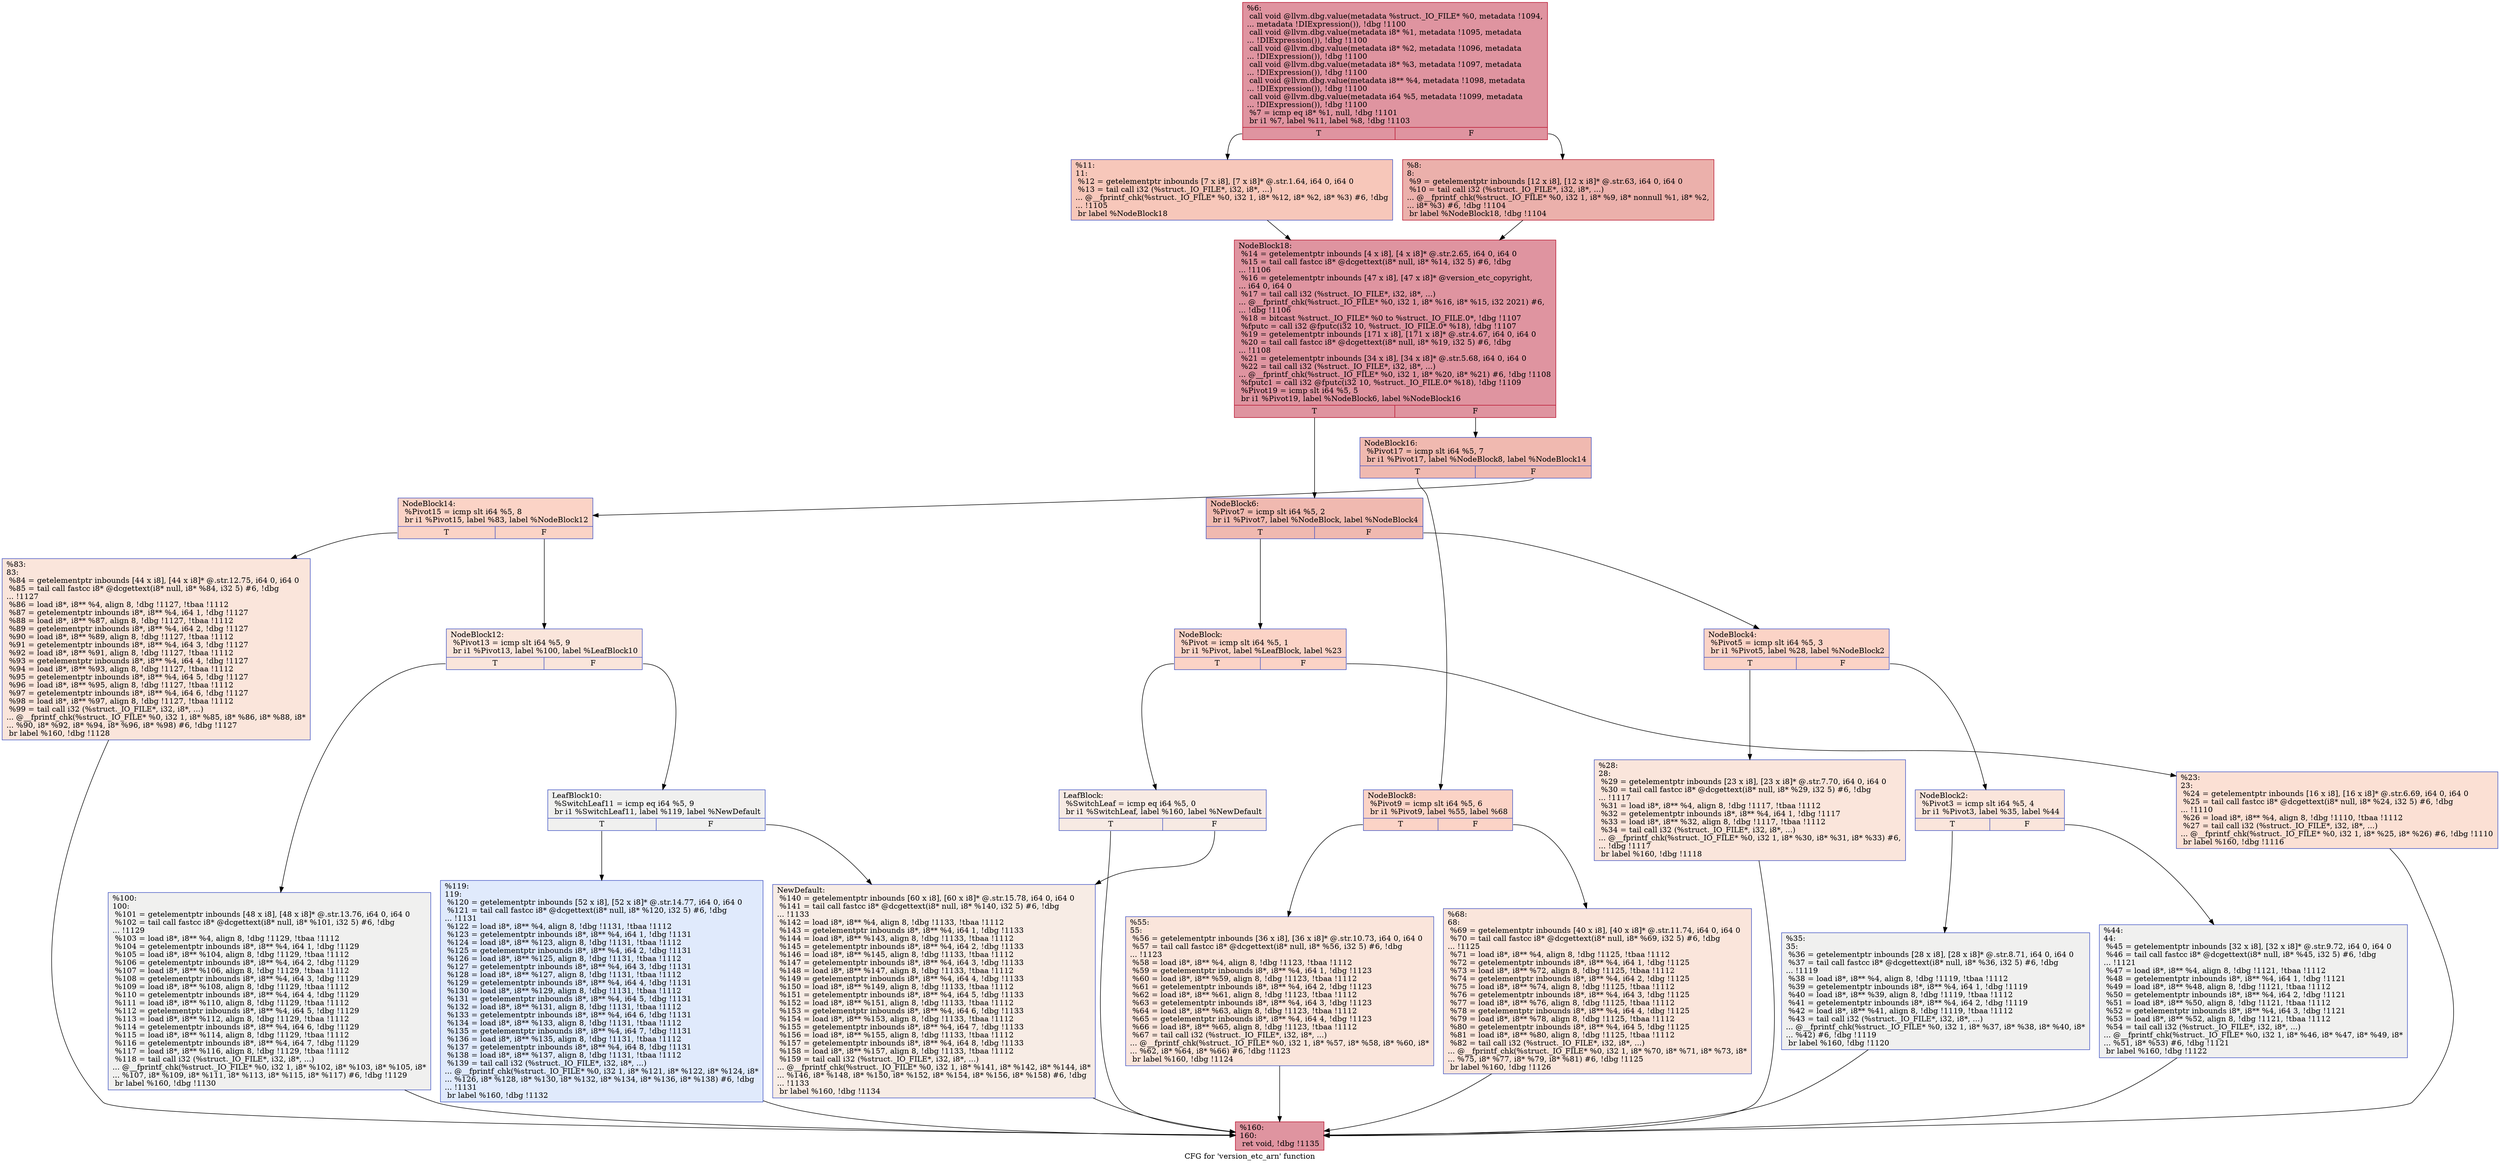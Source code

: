 digraph "CFG for 'version_etc_arn' function" {
	label="CFG for 'version_etc_arn' function";

	Node0x14cf790 [shape=record,color="#b70d28ff", style=filled, fillcolor="#b70d2870",label="{%6:\l  call void @llvm.dbg.value(metadata %struct._IO_FILE* %0, metadata !1094,\l... metadata !DIExpression()), !dbg !1100\l  call void @llvm.dbg.value(metadata i8* %1, metadata !1095, metadata\l... !DIExpression()), !dbg !1100\l  call void @llvm.dbg.value(metadata i8* %2, metadata !1096, metadata\l... !DIExpression()), !dbg !1100\l  call void @llvm.dbg.value(metadata i8* %3, metadata !1097, metadata\l... !DIExpression()), !dbg !1100\l  call void @llvm.dbg.value(metadata i8** %4, metadata !1098, metadata\l... !DIExpression()), !dbg !1100\l  call void @llvm.dbg.value(metadata i64 %5, metadata !1099, metadata\l... !DIExpression()), !dbg !1100\l  %7 = icmp eq i8* %1, null, !dbg !1101\l  br i1 %7, label %11, label %8, !dbg !1103\l|{<s0>T|<s1>F}}"];
	Node0x14cf790:s0 -> Node0x14cfa00;
	Node0x14cf790:s1 -> Node0x14cf9b0;
	Node0x14cf9b0 [shape=record,color="#b70d28ff", style=filled, fillcolor="#d24b4070",label="{%8:\l8:                                                \l  %9 = getelementptr inbounds [12 x i8], [12 x i8]* @.str.63, i64 0, i64 0\l  %10 = tail call i32 (%struct._IO_FILE*, i32, i8*, ...)\l... @__fprintf_chk(%struct._IO_FILE* %0, i32 1, i8* %9, i8* nonnull %1, i8* %2,\l... i8* %3) #6, !dbg !1104\l  br label %NodeBlock18, !dbg !1104\l}"];
	Node0x14cf9b0 -> Node0x14cfa50;
	Node0x14cfa00 [shape=record,color="#3d50c3ff", style=filled, fillcolor="#ec7f6370",label="{%11:\l11:                                               \l  %12 = getelementptr inbounds [7 x i8], [7 x i8]* @.str.1.64, i64 0, i64 0\l  %13 = tail call i32 (%struct._IO_FILE*, i32, i8*, ...)\l... @__fprintf_chk(%struct._IO_FILE* %0, i32 1, i8* %12, i8* %2, i8* %3) #6, !dbg\l... !1105\l  br label %NodeBlock18\l}"];
	Node0x14cfa00 -> Node0x14cfa50;
	Node0x14cfa50 [shape=record,color="#b70d28ff", style=filled, fillcolor="#b70d2870",label="{NodeBlock18:                                      \l  %14 = getelementptr inbounds [4 x i8], [4 x i8]* @.str.2.65, i64 0, i64 0\l  %15 = tail call fastcc i8* @dcgettext(i8* null, i8* %14, i32 5) #6, !dbg\l... !1106\l  %16 = getelementptr inbounds [47 x i8], [47 x i8]* @version_etc_copyright,\l... i64 0, i64 0\l  %17 = tail call i32 (%struct._IO_FILE*, i32, i8*, ...)\l... @__fprintf_chk(%struct._IO_FILE* %0, i32 1, i8* %16, i8* %15, i32 2021) #6,\l... !dbg !1106\l  %18 = bitcast %struct._IO_FILE* %0 to %struct._IO_FILE.0*, !dbg !1107\l  %fputc = call i32 @fputc(i32 10, %struct._IO_FILE.0* %18), !dbg !1107\l  %19 = getelementptr inbounds [171 x i8], [171 x i8]* @.str.4.67, i64 0, i64 0\l  %20 = tail call fastcc i8* @dcgettext(i8* null, i8* %19, i32 5) #6, !dbg\l... !1108\l  %21 = getelementptr inbounds [34 x i8], [34 x i8]* @.str.5.68, i64 0, i64 0\l  %22 = tail call i32 (%struct._IO_FILE*, i32, i8*, ...)\l... @__fprintf_chk(%struct._IO_FILE* %0, i32 1, i8* %20, i8* %21) #6, !dbg !1108\l  %fputc1 = call i32 @fputc(i32 10, %struct._IO_FILE.0* %18), !dbg !1109\l  %Pivot19 = icmp slt i64 %5, 5\l  br i1 %Pivot19, label %NodeBlock6, label %NodeBlock16\l|{<s0>T|<s1>F}}"];
	Node0x14cfa50:s0 -> Node0x14cfc30;
	Node0x14cfa50:s1 -> Node0x14cfaa0;
	Node0x14cfaa0 [shape=record,color="#3d50c3ff", style=filled, fillcolor="#de614d70",label="{NodeBlock16:                                      \l  %Pivot17 = icmp slt i64 %5, 7\l  br i1 %Pivot17, label %NodeBlock8, label %NodeBlock14\l|{<s0>T|<s1>F}}"];
	Node0x14cfaa0:s0 -> Node0x14cfbe0;
	Node0x14cfaa0:s1 -> Node0x14cfaf0;
	Node0x14cfaf0 [shape=record,color="#3d50c3ff", style=filled, fillcolor="#f59c7d70",label="{NodeBlock14:                                      \l  %Pivot15 = icmp slt i64 %5, 8\l  br i1 %Pivot15, label %83, label %NodeBlock12\l|{<s0>T|<s1>F}}"];
	Node0x14cfaf0:s0 -> Node0x1540b20;
	Node0x14cfaf0:s1 -> Node0x14cfb40;
	Node0x14cfb40 [shape=record,color="#3d50c3ff", style=filled, fillcolor="#f4c5ad70",label="{NodeBlock12:                                      \l  %Pivot13 = icmp slt i64 %5, 9\l  br i1 %Pivot13, label %100, label %LeafBlock10\l|{<s0>T|<s1>F}}"];
	Node0x14cfb40:s0 -> Node0x1540b70;
	Node0x14cfb40:s1 -> Node0x14cfb90;
	Node0x14cfb90 [shape=record,color="#3d50c3ff", style=filled, fillcolor="#dedcdb70",label="{LeafBlock10:                                      \l  %SwitchLeaf11 = icmp eq i64 %5, 9\l  br i1 %SwitchLeaf11, label %119, label %NewDefault\l|{<s0>T|<s1>F}}"];
	Node0x14cfb90:s0 -> Node0x1540bc0;
	Node0x14cfb90:s1 -> Node0x1540c10;
	Node0x14cfbe0 [shape=record,color="#3d50c3ff", style=filled, fillcolor="#f59c7d70",label="{NodeBlock8:                                       \l  %Pivot9 = icmp slt i64 %5, 6\l  br i1 %Pivot9, label %55, label %68\l|{<s0>T|<s1>F}}"];
	Node0x14cfbe0:s0 -> Node0x1540a80;
	Node0x14cfbe0:s1 -> Node0x1540ad0;
	Node0x14cfc30 [shape=record,color="#3d50c3ff", style=filled, fillcolor="#de614d70",label="{NodeBlock6:                                       \l  %Pivot7 = icmp slt i64 %5, 2\l  br i1 %Pivot7, label %NodeBlock, label %NodeBlock4\l|{<s0>T|<s1>F}}"];
	Node0x14cfc30:s0 -> Node0x15408a0;
	Node0x14cfc30:s1 -> Node0x14cfc80;
	Node0x14cfc80 [shape=record,color="#3d50c3ff", style=filled, fillcolor="#f59c7d70",label="{NodeBlock4:                                       \l  %Pivot5 = icmp slt i64 %5, 3\l  br i1 %Pivot5, label %28, label %NodeBlock2\l|{<s0>T|<s1>F}}"];
	Node0x14cfc80:s0 -> Node0x1540990;
	Node0x14cfc80:s1 -> Node0x14cfcd0;
	Node0x14cfcd0 [shape=record,color="#3d50c3ff", style=filled, fillcolor="#f4c5ad70",label="{NodeBlock2:                                       \l  %Pivot3 = icmp slt i64 %5, 4\l  br i1 %Pivot3, label %35, label %44\l|{<s0>T|<s1>F}}"];
	Node0x14cfcd0:s0 -> Node0x15409e0;
	Node0x14cfcd0:s1 -> Node0x1540a30;
	Node0x15408a0 [shape=record,color="#3d50c3ff", style=filled, fillcolor="#f59c7d70",label="{NodeBlock:                                        \l  %Pivot = icmp slt i64 %5, 1\l  br i1 %Pivot, label %LeafBlock, label %23\l|{<s0>T|<s1>F}}"];
	Node0x15408a0:s0 -> Node0x15408f0;
	Node0x15408a0:s1 -> Node0x1540940;
	Node0x15408f0 [shape=record,color="#3d50c3ff", style=filled, fillcolor="#eed0c070",label="{LeafBlock:                                        \l  %SwitchLeaf = icmp eq i64 %5, 0\l  br i1 %SwitchLeaf, label %160, label %NewDefault\l|{<s0>T|<s1>F}}"];
	Node0x15408f0:s0 -> Node0x1540c60;
	Node0x15408f0:s1 -> Node0x1540c10;
	Node0x1540940 [shape=record,color="#3d50c3ff", style=filled, fillcolor="#f7b99e70",label="{%23:\l23:                                               \l  %24 = getelementptr inbounds [16 x i8], [16 x i8]* @.str.6.69, i64 0, i64 0\l  %25 = tail call fastcc i8* @dcgettext(i8* null, i8* %24, i32 5) #6, !dbg\l... !1110\l  %26 = load i8*, i8** %4, align 8, !dbg !1110, !tbaa !1112\l  %27 = tail call i32 (%struct._IO_FILE*, i32, i8*, ...)\l... @__fprintf_chk(%struct._IO_FILE* %0, i32 1, i8* %25, i8* %26) #6, !dbg !1110\l  br label %160, !dbg !1116\l}"];
	Node0x1540940 -> Node0x1540c60;
	Node0x1540990 [shape=record,color="#3d50c3ff", style=filled, fillcolor="#f4c5ad70",label="{%28:\l28:                                               \l  %29 = getelementptr inbounds [23 x i8], [23 x i8]* @.str.7.70, i64 0, i64 0\l  %30 = tail call fastcc i8* @dcgettext(i8* null, i8* %29, i32 5) #6, !dbg\l... !1117\l  %31 = load i8*, i8** %4, align 8, !dbg !1117, !tbaa !1112\l  %32 = getelementptr inbounds i8*, i8** %4, i64 1, !dbg !1117\l  %33 = load i8*, i8** %32, align 8, !dbg !1117, !tbaa !1112\l  %34 = tail call i32 (%struct._IO_FILE*, i32, i8*, ...)\l... @__fprintf_chk(%struct._IO_FILE* %0, i32 1, i8* %30, i8* %31, i8* %33) #6,\l... !dbg !1117\l  br label %160, !dbg !1118\l}"];
	Node0x1540990 -> Node0x1540c60;
	Node0x15409e0 [shape=record,color="#3d50c3ff", style=filled, fillcolor="#dedcdb70",label="{%35:\l35:                                               \l  %36 = getelementptr inbounds [28 x i8], [28 x i8]* @.str.8.71, i64 0, i64 0\l  %37 = tail call fastcc i8* @dcgettext(i8* null, i8* %36, i32 5) #6, !dbg\l... !1119\l  %38 = load i8*, i8** %4, align 8, !dbg !1119, !tbaa !1112\l  %39 = getelementptr inbounds i8*, i8** %4, i64 1, !dbg !1119\l  %40 = load i8*, i8** %39, align 8, !dbg !1119, !tbaa !1112\l  %41 = getelementptr inbounds i8*, i8** %4, i64 2, !dbg !1119\l  %42 = load i8*, i8** %41, align 8, !dbg !1119, !tbaa !1112\l  %43 = tail call i32 (%struct._IO_FILE*, i32, i8*, ...)\l... @__fprintf_chk(%struct._IO_FILE* %0, i32 1, i8* %37, i8* %38, i8* %40, i8*\l... %42) #6, !dbg !1119\l  br label %160, !dbg !1120\l}"];
	Node0x15409e0 -> Node0x1540c60;
	Node0x1540a30 [shape=record,color="#3d50c3ff", style=filled, fillcolor="#dedcdb70",label="{%44:\l44:                                               \l  %45 = getelementptr inbounds [32 x i8], [32 x i8]* @.str.9.72, i64 0, i64 0\l  %46 = tail call fastcc i8* @dcgettext(i8* null, i8* %45, i32 5) #6, !dbg\l... !1121\l  %47 = load i8*, i8** %4, align 8, !dbg !1121, !tbaa !1112\l  %48 = getelementptr inbounds i8*, i8** %4, i64 1, !dbg !1121\l  %49 = load i8*, i8** %48, align 8, !dbg !1121, !tbaa !1112\l  %50 = getelementptr inbounds i8*, i8** %4, i64 2, !dbg !1121\l  %51 = load i8*, i8** %50, align 8, !dbg !1121, !tbaa !1112\l  %52 = getelementptr inbounds i8*, i8** %4, i64 3, !dbg !1121\l  %53 = load i8*, i8** %52, align 8, !dbg !1121, !tbaa !1112\l  %54 = tail call i32 (%struct._IO_FILE*, i32, i8*, ...)\l... @__fprintf_chk(%struct._IO_FILE* %0, i32 1, i8* %46, i8* %47, i8* %49, i8*\l... %51, i8* %53) #6, !dbg !1121\l  br label %160, !dbg !1122\l}"];
	Node0x1540a30 -> Node0x1540c60;
	Node0x1540a80 [shape=record,color="#3d50c3ff", style=filled, fillcolor="#f4c5ad70",label="{%55:\l55:                                               \l  %56 = getelementptr inbounds [36 x i8], [36 x i8]* @.str.10.73, i64 0, i64 0\l  %57 = tail call fastcc i8* @dcgettext(i8* null, i8* %56, i32 5) #6, !dbg\l... !1123\l  %58 = load i8*, i8** %4, align 8, !dbg !1123, !tbaa !1112\l  %59 = getelementptr inbounds i8*, i8** %4, i64 1, !dbg !1123\l  %60 = load i8*, i8** %59, align 8, !dbg !1123, !tbaa !1112\l  %61 = getelementptr inbounds i8*, i8** %4, i64 2, !dbg !1123\l  %62 = load i8*, i8** %61, align 8, !dbg !1123, !tbaa !1112\l  %63 = getelementptr inbounds i8*, i8** %4, i64 3, !dbg !1123\l  %64 = load i8*, i8** %63, align 8, !dbg !1123, !tbaa !1112\l  %65 = getelementptr inbounds i8*, i8** %4, i64 4, !dbg !1123\l  %66 = load i8*, i8** %65, align 8, !dbg !1123, !tbaa !1112\l  %67 = tail call i32 (%struct._IO_FILE*, i32, i8*, ...)\l... @__fprintf_chk(%struct._IO_FILE* %0, i32 1, i8* %57, i8* %58, i8* %60, i8*\l... %62, i8* %64, i8* %66) #6, !dbg !1123\l  br label %160, !dbg !1124\l}"];
	Node0x1540a80 -> Node0x1540c60;
	Node0x1540ad0 [shape=record,color="#3d50c3ff", style=filled, fillcolor="#f4c5ad70",label="{%68:\l68:                                               \l  %69 = getelementptr inbounds [40 x i8], [40 x i8]* @.str.11.74, i64 0, i64 0\l  %70 = tail call fastcc i8* @dcgettext(i8* null, i8* %69, i32 5) #6, !dbg\l... !1125\l  %71 = load i8*, i8** %4, align 8, !dbg !1125, !tbaa !1112\l  %72 = getelementptr inbounds i8*, i8** %4, i64 1, !dbg !1125\l  %73 = load i8*, i8** %72, align 8, !dbg !1125, !tbaa !1112\l  %74 = getelementptr inbounds i8*, i8** %4, i64 2, !dbg !1125\l  %75 = load i8*, i8** %74, align 8, !dbg !1125, !tbaa !1112\l  %76 = getelementptr inbounds i8*, i8** %4, i64 3, !dbg !1125\l  %77 = load i8*, i8** %76, align 8, !dbg !1125, !tbaa !1112\l  %78 = getelementptr inbounds i8*, i8** %4, i64 4, !dbg !1125\l  %79 = load i8*, i8** %78, align 8, !dbg !1125, !tbaa !1112\l  %80 = getelementptr inbounds i8*, i8** %4, i64 5, !dbg !1125\l  %81 = load i8*, i8** %80, align 8, !dbg !1125, !tbaa !1112\l  %82 = tail call i32 (%struct._IO_FILE*, i32, i8*, ...)\l... @__fprintf_chk(%struct._IO_FILE* %0, i32 1, i8* %70, i8* %71, i8* %73, i8*\l... %75, i8* %77, i8* %79, i8* %81) #6, !dbg !1125\l  br label %160, !dbg !1126\l}"];
	Node0x1540ad0 -> Node0x1540c60;
	Node0x1540b20 [shape=record,color="#3d50c3ff", style=filled, fillcolor="#f4c5ad70",label="{%83:\l83:                                               \l  %84 = getelementptr inbounds [44 x i8], [44 x i8]* @.str.12.75, i64 0, i64 0\l  %85 = tail call fastcc i8* @dcgettext(i8* null, i8* %84, i32 5) #6, !dbg\l... !1127\l  %86 = load i8*, i8** %4, align 8, !dbg !1127, !tbaa !1112\l  %87 = getelementptr inbounds i8*, i8** %4, i64 1, !dbg !1127\l  %88 = load i8*, i8** %87, align 8, !dbg !1127, !tbaa !1112\l  %89 = getelementptr inbounds i8*, i8** %4, i64 2, !dbg !1127\l  %90 = load i8*, i8** %89, align 8, !dbg !1127, !tbaa !1112\l  %91 = getelementptr inbounds i8*, i8** %4, i64 3, !dbg !1127\l  %92 = load i8*, i8** %91, align 8, !dbg !1127, !tbaa !1112\l  %93 = getelementptr inbounds i8*, i8** %4, i64 4, !dbg !1127\l  %94 = load i8*, i8** %93, align 8, !dbg !1127, !tbaa !1112\l  %95 = getelementptr inbounds i8*, i8** %4, i64 5, !dbg !1127\l  %96 = load i8*, i8** %95, align 8, !dbg !1127, !tbaa !1112\l  %97 = getelementptr inbounds i8*, i8** %4, i64 6, !dbg !1127\l  %98 = load i8*, i8** %97, align 8, !dbg !1127, !tbaa !1112\l  %99 = tail call i32 (%struct._IO_FILE*, i32, i8*, ...)\l... @__fprintf_chk(%struct._IO_FILE* %0, i32 1, i8* %85, i8* %86, i8* %88, i8*\l... %90, i8* %92, i8* %94, i8* %96, i8* %98) #6, !dbg !1127\l  br label %160, !dbg !1128\l}"];
	Node0x1540b20 -> Node0x1540c60;
	Node0x1540b70 [shape=record,color="#3d50c3ff", style=filled, fillcolor="#dedcdb70",label="{%100:\l100:                                              \l  %101 = getelementptr inbounds [48 x i8], [48 x i8]* @.str.13.76, i64 0, i64 0\l  %102 = tail call fastcc i8* @dcgettext(i8* null, i8* %101, i32 5) #6, !dbg\l... !1129\l  %103 = load i8*, i8** %4, align 8, !dbg !1129, !tbaa !1112\l  %104 = getelementptr inbounds i8*, i8** %4, i64 1, !dbg !1129\l  %105 = load i8*, i8** %104, align 8, !dbg !1129, !tbaa !1112\l  %106 = getelementptr inbounds i8*, i8** %4, i64 2, !dbg !1129\l  %107 = load i8*, i8** %106, align 8, !dbg !1129, !tbaa !1112\l  %108 = getelementptr inbounds i8*, i8** %4, i64 3, !dbg !1129\l  %109 = load i8*, i8** %108, align 8, !dbg !1129, !tbaa !1112\l  %110 = getelementptr inbounds i8*, i8** %4, i64 4, !dbg !1129\l  %111 = load i8*, i8** %110, align 8, !dbg !1129, !tbaa !1112\l  %112 = getelementptr inbounds i8*, i8** %4, i64 5, !dbg !1129\l  %113 = load i8*, i8** %112, align 8, !dbg !1129, !tbaa !1112\l  %114 = getelementptr inbounds i8*, i8** %4, i64 6, !dbg !1129\l  %115 = load i8*, i8** %114, align 8, !dbg !1129, !tbaa !1112\l  %116 = getelementptr inbounds i8*, i8** %4, i64 7, !dbg !1129\l  %117 = load i8*, i8** %116, align 8, !dbg !1129, !tbaa !1112\l  %118 = tail call i32 (%struct._IO_FILE*, i32, i8*, ...)\l... @__fprintf_chk(%struct._IO_FILE* %0, i32 1, i8* %102, i8* %103, i8* %105, i8*\l... %107, i8* %109, i8* %111, i8* %113, i8* %115, i8* %117) #6, !dbg !1129\l  br label %160, !dbg !1130\l}"];
	Node0x1540b70 -> Node0x1540c60;
	Node0x1540bc0 [shape=record,color="#3d50c3ff", style=filled, fillcolor="#b9d0f970",label="{%119:\l119:                                              \l  %120 = getelementptr inbounds [52 x i8], [52 x i8]* @.str.14.77, i64 0, i64 0\l  %121 = tail call fastcc i8* @dcgettext(i8* null, i8* %120, i32 5) #6, !dbg\l... !1131\l  %122 = load i8*, i8** %4, align 8, !dbg !1131, !tbaa !1112\l  %123 = getelementptr inbounds i8*, i8** %4, i64 1, !dbg !1131\l  %124 = load i8*, i8** %123, align 8, !dbg !1131, !tbaa !1112\l  %125 = getelementptr inbounds i8*, i8** %4, i64 2, !dbg !1131\l  %126 = load i8*, i8** %125, align 8, !dbg !1131, !tbaa !1112\l  %127 = getelementptr inbounds i8*, i8** %4, i64 3, !dbg !1131\l  %128 = load i8*, i8** %127, align 8, !dbg !1131, !tbaa !1112\l  %129 = getelementptr inbounds i8*, i8** %4, i64 4, !dbg !1131\l  %130 = load i8*, i8** %129, align 8, !dbg !1131, !tbaa !1112\l  %131 = getelementptr inbounds i8*, i8** %4, i64 5, !dbg !1131\l  %132 = load i8*, i8** %131, align 8, !dbg !1131, !tbaa !1112\l  %133 = getelementptr inbounds i8*, i8** %4, i64 6, !dbg !1131\l  %134 = load i8*, i8** %133, align 8, !dbg !1131, !tbaa !1112\l  %135 = getelementptr inbounds i8*, i8** %4, i64 7, !dbg !1131\l  %136 = load i8*, i8** %135, align 8, !dbg !1131, !tbaa !1112\l  %137 = getelementptr inbounds i8*, i8** %4, i64 8, !dbg !1131\l  %138 = load i8*, i8** %137, align 8, !dbg !1131, !tbaa !1112\l  %139 = tail call i32 (%struct._IO_FILE*, i32, i8*, ...)\l... @__fprintf_chk(%struct._IO_FILE* %0, i32 1, i8* %121, i8* %122, i8* %124, i8*\l... %126, i8* %128, i8* %130, i8* %132, i8* %134, i8* %136, i8* %138) #6, !dbg\l... !1131\l  br label %160, !dbg !1132\l}"];
	Node0x1540bc0 -> Node0x1540c60;
	Node0x1540c10 [shape=record,color="#3d50c3ff", style=filled, fillcolor="#ecd3c570",label="{NewDefault:                                       \l  %140 = getelementptr inbounds [60 x i8], [60 x i8]* @.str.15.78, i64 0, i64 0\l  %141 = tail call fastcc i8* @dcgettext(i8* null, i8* %140, i32 5) #6, !dbg\l... !1133\l  %142 = load i8*, i8** %4, align 8, !dbg !1133, !tbaa !1112\l  %143 = getelementptr inbounds i8*, i8** %4, i64 1, !dbg !1133\l  %144 = load i8*, i8** %143, align 8, !dbg !1133, !tbaa !1112\l  %145 = getelementptr inbounds i8*, i8** %4, i64 2, !dbg !1133\l  %146 = load i8*, i8** %145, align 8, !dbg !1133, !tbaa !1112\l  %147 = getelementptr inbounds i8*, i8** %4, i64 3, !dbg !1133\l  %148 = load i8*, i8** %147, align 8, !dbg !1133, !tbaa !1112\l  %149 = getelementptr inbounds i8*, i8** %4, i64 4, !dbg !1133\l  %150 = load i8*, i8** %149, align 8, !dbg !1133, !tbaa !1112\l  %151 = getelementptr inbounds i8*, i8** %4, i64 5, !dbg !1133\l  %152 = load i8*, i8** %151, align 8, !dbg !1133, !tbaa !1112\l  %153 = getelementptr inbounds i8*, i8** %4, i64 6, !dbg !1133\l  %154 = load i8*, i8** %153, align 8, !dbg !1133, !tbaa !1112\l  %155 = getelementptr inbounds i8*, i8** %4, i64 7, !dbg !1133\l  %156 = load i8*, i8** %155, align 8, !dbg !1133, !tbaa !1112\l  %157 = getelementptr inbounds i8*, i8** %4, i64 8, !dbg !1133\l  %158 = load i8*, i8** %157, align 8, !dbg !1133, !tbaa !1112\l  %159 = tail call i32 (%struct._IO_FILE*, i32, i8*, ...)\l... @__fprintf_chk(%struct._IO_FILE* %0, i32 1, i8* %141, i8* %142, i8* %144, i8*\l... %146, i8* %148, i8* %150, i8* %152, i8* %154, i8* %156, i8* %158) #6, !dbg\l... !1133\l  br label %160, !dbg !1134\l}"];
	Node0x1540c10 -> Node0x1540c60;
	Node0x1540c60 [shape=record,color="#b70d28ff", style=filled, fillcolor="#b70d2870",label="{%160:\l160:                                              \l  ret void, !dbg !1135\l}"];
}
